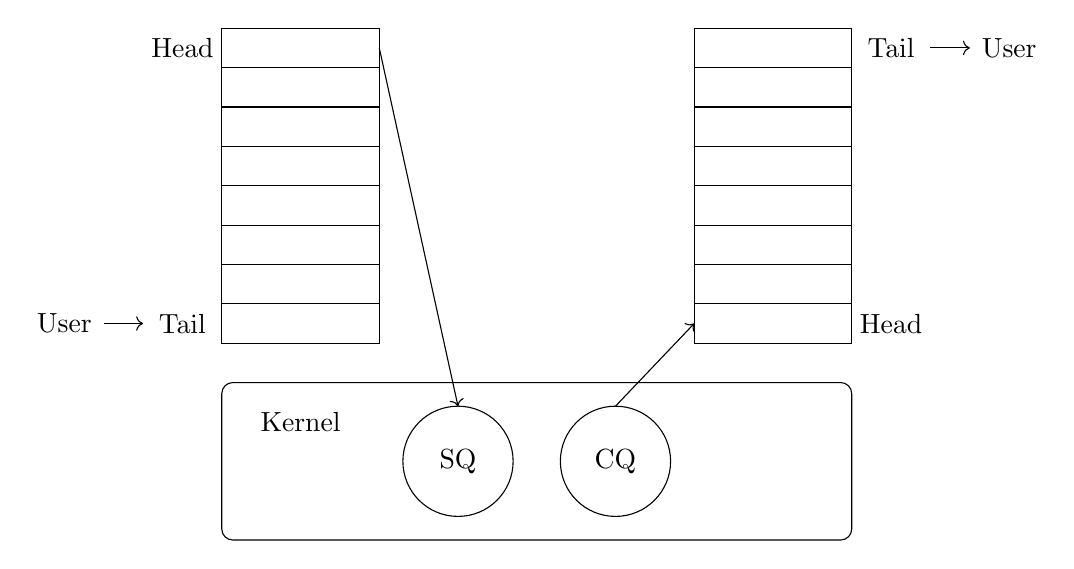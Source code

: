 \begin{tikzpicture}
\draw[rounded corners] (0,0) rectangle (8,2);
\draw (3,1) circle (0.7);
\draw (5,1) circle (0.7);

\draw (0,2.5) rectangle (2, 3);
\draw (0,3) rectangle (2, 3.5);
\draw (0,3.5) rectangle (2, 4);
\draw (0,4) rectangle (2, 4.5);
\draw (0,4.5) rectangle (2, 5);
\draw (0,5) rectangle (2, 5.5);
\draw (0,5.5) rectangle (2, 6);
\draw (0,6) rectangle (2, 6.5);


\draw (6,2.5) rectangle (8, 3);
\draw (6,3) rectangle (8, 3.5);
\draw (6,3.5) rectangle (8, 4);
\draw (6,4) rectangle (8, 4.5);
\draw (6,4.5) rectangle (8, 5);
\draw (6,5) rectangle (8, 5.5);
\draw (6,5.5) rectangle (8, 6);
\draw (6,6) rectangle (8, 6.5);

\draw[->] (2,6.25)--(3,1.7);
\draw[->] (5,1.7)--(6,2.75);

\draw [->] (-1.5,2.75)--(-1,2.75);
\draw [->] (9,6.25)--(9.5,6.25);

\node at (1, 1.5) {Kernel};
\node at (3,1) {SQ};
\node at (5,1) {CQ};
\node at (-0.5, 6.25) {Head};
\node at (-0.5, 2.75) {Tail};
\node at (8.5, 2.75) {Head};
\node at (8.5, 6.25) {Tail};

\node at (-2,2.75) {User};
\node at (10,6.25) {User};
\end{tikzpicture}
